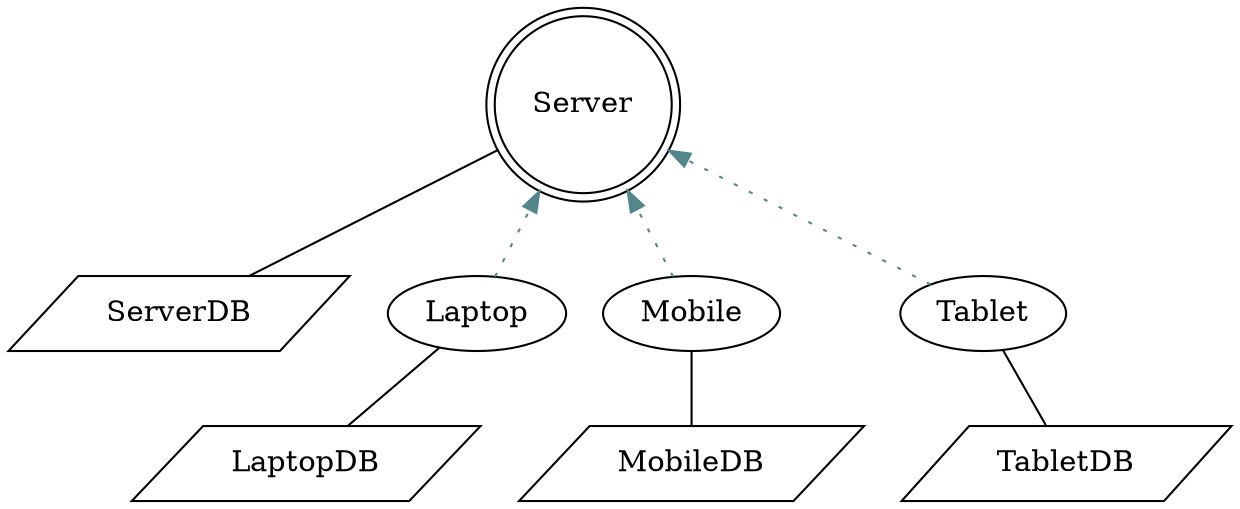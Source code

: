 
digraph Devices {

    Server [shape=doublecircle]
    Laptop
    Mobile
    ServerDB, LaptopDB, TabletDB, MobileDB [shape=parallelogram]

    Server -> ServerDB [arrowhead=none]
    Laptop -> LaptopDB [arrowhead=none]
    Tablet -> TabletDB [arrowhead=none]
    Mobile -> MobileDB [arrowhead=none]

    Laptop -> Server [color=cadetblue4 style=dotted ]
    Tablet -> Server [color=cadetblue4 style=dotted ]
    Mobile -> Server [color=cadetblue4 style=dotted ]

//     ServerDB -> LaptopDB [style=dotted dir=both color=cadetblue4]
//     ServerDB -> TabletDB [style=dotted dir=both color=cadetblue4]
//     ServerDB -> MobileDB [style=dotted dir=both color=cadetblue4]

    {rank=source Server}
    {rank=same; LaptopDB, TabletDB, MobileDB}
}
